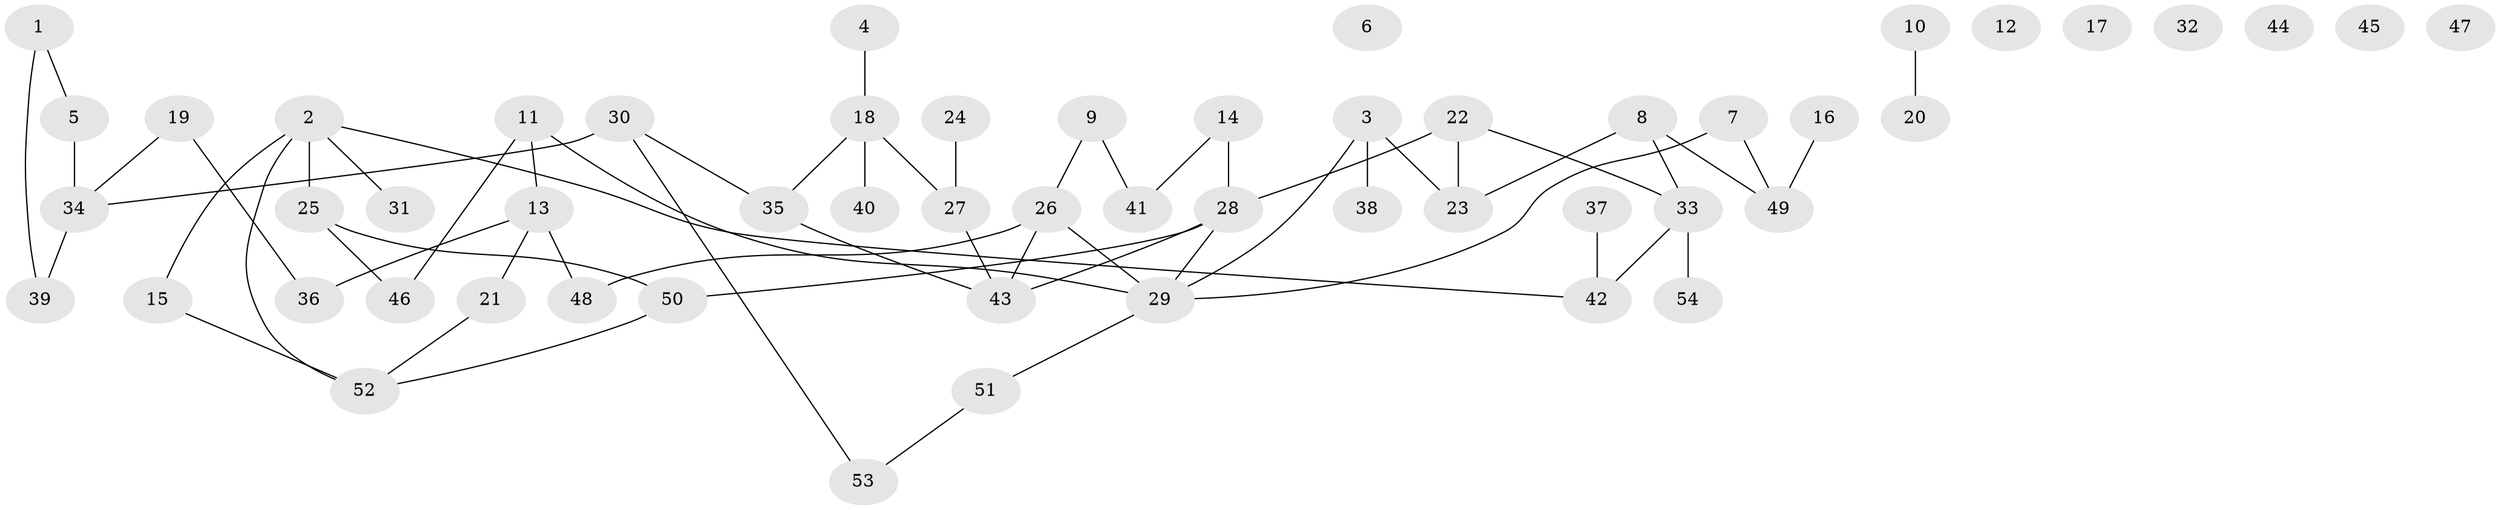 // coarse degree distribution, {1: 0.1388888888888889, 5: 0.05555555555555555, 4: 0.05555555555555555, 3: 0.2222222222222222, 0: 0.2222222222222222, 2: 0.25, 7: 0.027777777777777776, 6: 0.027777777777777776}
// Generated by graph-tools (version 1.1) at 2025/41/03/06/25 10:41:22]
// undirected, 54 vertices, 60 edges
graph export_dot {
graph [start="1"]
  node [color=gray90,style=filled];
  1;
  2;
  3;
  4;
  5;
  6;
  7;
  8;
  9;
  10;
  11;
  12;
  13;
  14;
  15;
  16;
  17;
  18;
  19;
  20;
  21;
  22;
  23;
  24;
  25;
  26;
  27;
  28;
  29;
  30;
  31;
  32;
  33;
  34;
  35;
  36;
  37;
  38;
  39;
  40;
  41;
  42;
  43;
  44;
  45;
  46;
  47;
  48;
  49;
  50;
  51;
  52;
  53;
  54;
  1 -- 5;
  1 -- 39;
  2 -- 15;
  2 -- 25;
  2 -- 31;
  2 -- 42;
  2 -- 52;
  3 -- 23;
  3 -- 29;
  3 -- 38;
  4 -- 18;
  5 -- 34;
  7 -- 29;
  7 -- 49;
  8 -- 23;
  8 -- 33;
  8 -- 49;
  9 -- 26;
  9 -- 41;
  10 -- 20;
  11 -- 13;
  11 -- 29;
  11 -- 46;
  13 -- 21;
  13 -- 36;
  13 -- 48;
  14 -- 28;
  14 -- 41;
  15 -- 52;
  16 -- 49;
  18 -- 27;
  18 -- 35;
  18 -- 40;
  19 -- 34;
  19 -- 36;
  21 -- 52;
  22 -- 23;
  22 -- 28;
  22 -- 33;
  24 -- 27;
  25 -- 46;
  25 -- 50;
  26 -- 29;
  26 -- 43;
  26 -- 48;
  27 -- 43;
  28 -- 29;
  28 -- 43;
  28 -- 50;
  29 -- 51;
  30 -- 34;
  30 -- 35;
  30 -- 53;
  33 -- 42;
  33 -- 54;
  34 -- 39;
  35 -- 43;
  37 -- 42;
  50 -- 52;
  51 -- 53;
}
